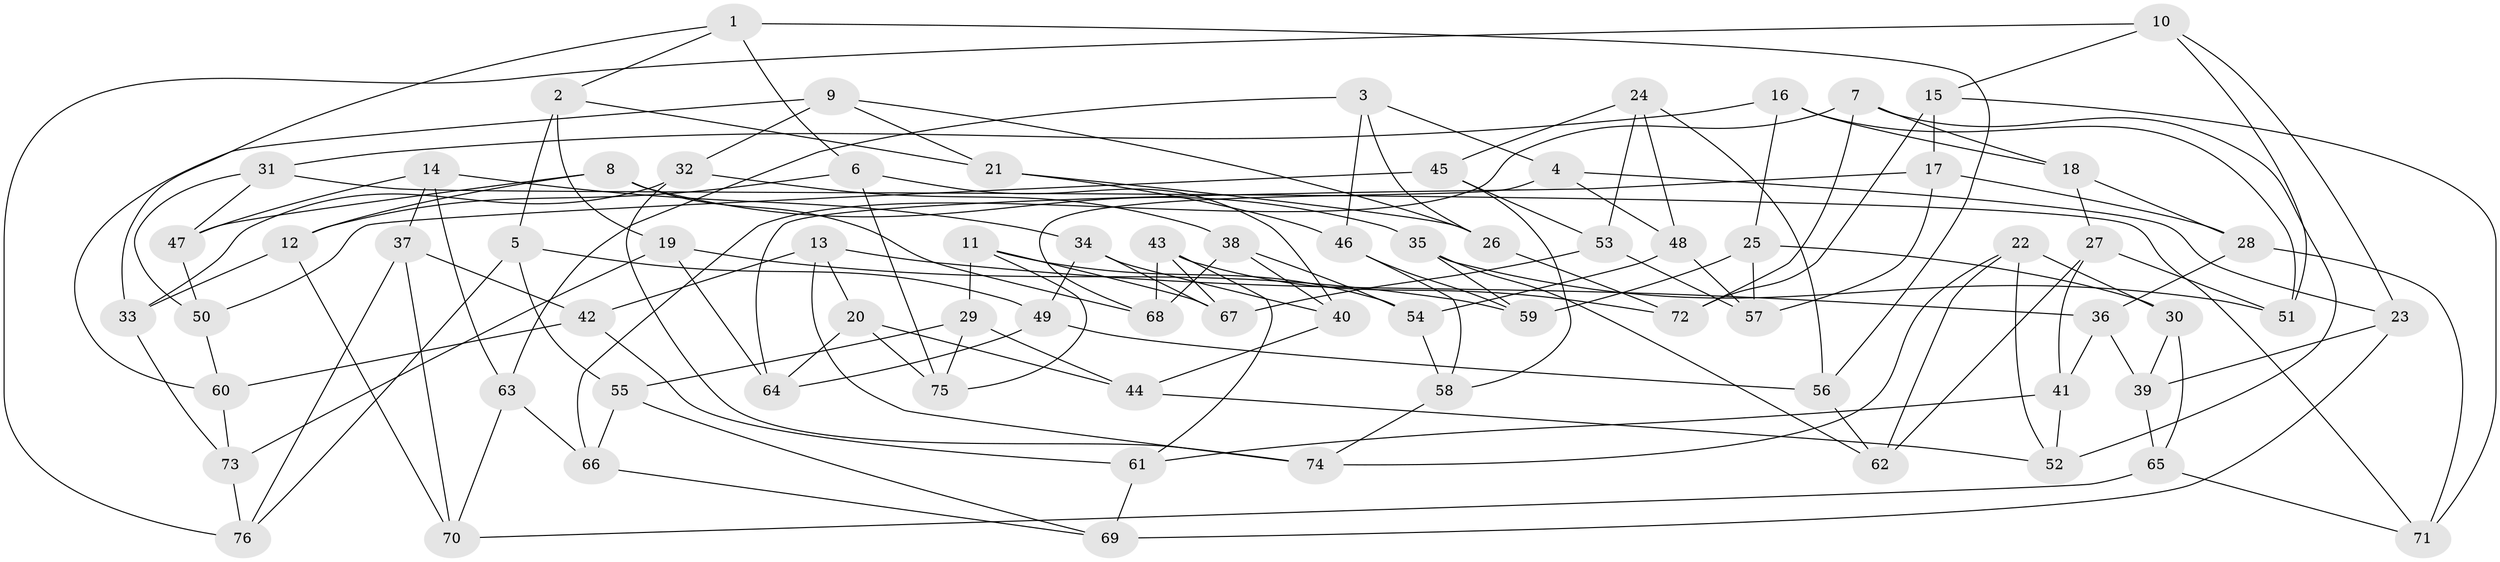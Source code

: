 // coarse degree distribution, {6: 0.0967741935483871, 10: 0.06451612903225806, 9: 0.0967741935483871, 4: 0.3548387096774194, 8: 0.0967741935483871, 7: 0.06451612903225806, 5: 0.03225806451612903, 3: 0.16129032258064516, 11: 0.03225806451612903}
// Generated by graph-tools (version 1.1) at 2025/53/03/04/25 22:53:40]
// undirected, 76 vertices, 152 edges
graph export_dot {
  node [color=gray90,style=filled];
  1;
  2;
  3;
  4;
  5;
  6;
  7;
  8;
  9;
  10;
  11;
  12;
  13;
  14;
  15;
  16;
  17;
  18;
  19;
  20;
  21;
  22;
  23;
  24;
  25;
  26;
  27;
  28;
  29;
  30;
  31;
  32;
  33;
  34;
  35;
  36;
  37;
  38;
  39;
  40;
  41;
  42;
  43;
  44;
  45;
  46;
  47;
  48;
  49;
  50;
  51;
  52;
  53;
  54;
  55;
  56;
  57;
  58;
  59;
  60;
  61;
  62;
  63;
  64;
  65;
  66;
  67;
  68;
  69;
  70;
  71;
  72;
  73;
  74;
  75;
  76;
  1 -- 33;
  1 -- 2;
  1 -- 56;
  1 -- 6;
  2 -- 19;
  2 -- 21;
  2 -- 5;
  3 -- 46;
  3 -- 26;
  3 -- 63;
  3 -- 4;
  4 -- 68;
  4 -- 23;
  4 -- 48;
  5 -- 55;
  5 -- 49;
  5 -- 76;
  6 -- 40;
  6 -- 75;
  6 -- 12;
  7 -- 66;
  7 -- 52;
  7 -- 18;
  7 -- 72;
  8 -- 68;
  8 -- 47;
  8 -- 12;
  8 -- 35;
  9 -- 60;
  9 -- 21;
  9 -- 26;
  9 -- 32;
  10 -- 23;
  10 -- 15;
  10 -- 76;
  10 -- 51;
  11 -- 75;
  11 -- 67;
  11 -- 54;
  11 -- 29;
  12 -- 70;
  12 -- 33;
  13 -- 74;
  13 -- 42;
  13 -- 20;
  13 -- 36;
  14 -- 47;
  14 -- 34;
  14 -- 63;
  14 -- 37;
  15 -- 17;
  15 -- 72;
  15 -- 71;
  16 -- 51;
  16 -- 31;
  16 -- 18;
  16 -- 25;
  17 -- 64;
  17 -- 28;
  17 -- 57;
  18 -- 28;
  18 -- 27;
  19 -- 59;
  19 -- 73;
  19 -- 64;
  20 -- 75;
  20 -- 44;
  20 -- 64;
  21 -- 46;
  21 -- 26;
  22 -- 62;
  22 -- 30;
  22 -- 74;
  22 -- 52;
  23 -- 69;
  23 -- 39;
  24 -- 53;
  24 -- 45;
  24 -- 56;
  24 -- 48;
  25 -- 30;
  25 -- 59;
  25 -- 57;
  26 -- 72;
  27 -- 62;
  27 -- 41;
  27 -- 51;
  28 -- 71;
  28 -- 36;
  29 -- 55;
  29 -- 75;
  29 -- 44;
  30 -- 65;
  30 -- 39;
  31 -- 71;
  31 -- 50;
  31 -- 47;
  32 -- 74;
  32 -- 33;
  32 -- 38;
  33 -- 73;
  34 -- 67;
  34 -- 49;
  34 -- 40;
  35 -- 59;
  35 -- 62;
  35 -- 51;
  36 -- 41;
  36 -- 39;
  37 -- 76;
  37 -- 70;
  37 -- 42;
  38 -- 40;
  38 -- 54;
  38 -- 68;
  39 -- 65;
  40 -- 44;
  41 -- 61;
  41 -- 52;
  42 -- 60;
  42 -- 61;
  43 -- 67;
  43 -- 72;
  43 -- 61;
  43 -- 68;
  44 -- 52;
  45 -- 58;
  45 -- 53;
  45 -- 50;
  46 -- 58;
  46 -- 59;
  47 -- 50;
  48 -- 54;
  48 -- 57;
  49 -- 56;
  49 -- 64;
  50 -- 60;
  53 -- 67;
  53 -- 57;
  54 -- 58;
  55 -- 69;
  55 -- 66;
  56 -- 62;
  58 -- 74;
  60 -- 73;
  61 -- 69;
  63 -- 70;
  63 -- 66;
  65 -- 70;
  65 -- 71;
  66 -- 69;
  73 -- 76;
}
